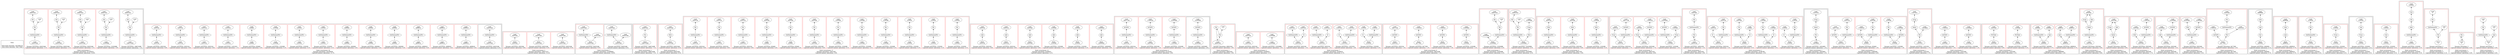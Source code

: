 strict digraph {
rankdir=BT
subgraph {
Stats [shape=plaintext]
cluster=true
label="Total loads executed: 1307048276\nTotal stores executed: 768271869"
}
subgraph {
subgraph {
"0_0_47" [label="Phi"]
"0_0_100" [label="Phi"]
"0_0_47" -> "0_0_100"
"0_0_98" [label="Load\n40841043"]
"0_0_100" -> "0_0_98"
"0_0_48" [label="GetElementPtr"]
"0_0_48" -> "0_0_47"
{
rank=min
"0_0_49" [label="Load\n106674389"]
}
"0_0_49" -> "0_0_48"
"0_0_44" [label="Load\n1"]
"0_0_47" -> "0_0_44"
cluster=true
label="Dynamic executions: 106674389\nCaptured memory operations: 7.1%"
}
subgraph {
"0_1_47" [label="Phi"]
"0_1_100" [label="Phi"]
"0_1_47" -> "0_1_100"
"0_1_98" [label="Load\n40841043"]
"0_1_100" -> "0_1_98"
"0_1_51" [label="GetElementPtr"]
"0_1_51" -> "0_1_47"
{
rank=min
"0_1_52" [label="Load\n23263898"]
}
"0_1_52" -> "0_1_51"
"0_1_44" [label="Load\n1"]
"0_1_47" -> "0_1_44"
cluster=true
label="Dynamic executions: 23263898\nCaptured memory operations: 3.0%"
color=red
}
subgraph {
"0_2_47" [label="Phi"]
"0_2_100" [label="Phi"]
"0_2_47" -> "0_2_100"
"0_2_60" [label="GetElementPtr"]
"0_2_60" -> "0_2_47"
{
rank=min
"0_2_61" [label="Load\n65833346"]
}
"0_2_61" -> "0_2_60"
"0_2_98" [label="Load\n40841043"]
"0_2_100" -> "0_2_98"
"0_2_44" [label="Load\n1"]
"0_2_47" -> "0_2_44"
cluster=true
label="Dynamic executions: 65833346\nCaptured memory operations: 5.1%"
color=red
}
subgraph {
"0_3_47" [label="Phi"]
"0_3_100" [label="Phi"]
"0_3_47" -> "0_3_100"
"0_3_64" [label="GetElementPtr"]
"0_3_64" -> "0_3_47"
"0_3_98" [label="Load\n40841043"]
"0_3_100" -> "0_3_98"
{
rank=min
"0_3_65" [label="Load\n65833346"]
}
"0_3_65" -> "0_3_64"
"0_3_44" [label="Load\n1"]
"0_3_47" -> "0_3_44"
cluster=true
label="Dynamic executions: 65833346\nCaptured memory operations: 5.1%"
color=red
}
subgraph {
"0_4_47" [label="Phi"]
"0_4_100" [label="Phi"]
"0_4_47" -> "0_4_100"
"0_4_98" [label="Load\n40841043"]
"0_4_100" -> "0_4_98"
"0_4_67" [label="GetElementPtr"]
"0_4_67" -> "0_4_47"
"0_4_44" [label="Load\n1"]
"0_4_47" -> "0_4_44"
{
rank=min
"0_4_68" [label="Load\n65833346"]
}
"0_4_68" -> "0_4_67"
cluster=true
label="Dynamic executions: 65833346\nCaptured memory operations: 5.1%"
color=red
}
cluster=true
label="Static occurrences: 5\nDynamic executions: 327438325\nCaptured memory operations: 25.6%"
}
subgraph {
subgraph {
{
rank=min
"1_0_88" [label="Load\n65833346"]
}
"1_0_87" [label="GetElementPtr"]
"1_0_88" -> "1_0_87"
"1_0_86" [label="Load\n65833346"]
"1_0_87" -> "1_0_86"
cluster=true
label="Dynamic executions: 65833346\nCaptured memory operations: 6.3%"
}
subgraph {
{
rank=min
"1_6_245" [label="Load\n4999918"]
}
"1_6_244" [label="GetElementPtr"]
"1_6_245" -> "1_6_244"
"1_6_239" [label="Load\n4999918"]
"1_6_244" -> "1_6_239"
cluster=true
label="Dynamic executions: 4999918\nCaptured memory operations: 0.4%"
color=red
}
subgraph {
{
rank=min
"1_7_249" [label="Load\n4999918"]
}
"1_7_248" [label="GetElementPtr"]
"1_7_249" -> "1_7_248"
"1_7_239" [label="Load\n4999918"]
"1_7_248" -> "1_7_239"
cluster=true
label="Dynamic executions: 4999918\nCaptured memory operations: 0.4%"
color=red
}
subgraph {
{
rank=min
"1_8_252" [label="Load\n4999918"]
}
"1_8_251" [label="GetElementPtr"]
"1_8_252" -> "1_8_251"
"1_8_250" [label="Load\n4999918"]
"1_8_251" -> "1_8_250"
cluster=true
label="Dynamic executions: 4999918\nCaptured memory operations: 0.4%"
color=red
}
subgraph {
"1_9_263" [label="GetElementPtr"]
"1_9_258" [label="Load\n5000081"]
"1_9_263" -> "1_9_258"
{
rank=min
"1_9_264" [label="Load\n5000081"]
}
"1_9_264" -> "1_9_263"
cluster=true
label="Dynamic executions: 5000081\nCaptured memory operations: 0.4%"
color=red
}
subgraph {
"1_10_267" [label="GetElementPtr"]
"1_10_258" [label="Load\n5000081"]
"1_10_267" -> "1_10_258"
{
rank=min
"1_10_268" [label="Load\n5000081"]
}
"1_10_268" -> "1_10_267"
cluster=true
label="Dynamic executions: 5000081\nCaptured memory operations: 0.4%"
color=red
}
subgraph {
{
rank=min
"1_11_271" [label="Load\n5000081"]
}
"1_11_270" [label="GetElementPtr"]
"1_11_271" -> "1_11_270"
"1_11_269" [label="Load\n5000081"]
"1_11_270" -> "1_11_269"
cluster=true
label="Dynamic executions: 5000081\nCaptured memory operations: 0.4%"
color=red
}
subgraph {
"1_12_280" [label="GetElementPtr"]
"1_12_279" [label="Load\n2326391"]
"1_12_280" -> "1_12_279"
{
rank=min
"1_12_281" [label="Load\n2326391"]
}
"1_12_281" -> "1_12_280"
cluster=true
label="Dynamic executions: 2326391\nCaptured memory operations: 0.2%"
color=red
}
subgraph {
"1_13_339" [label="GetElementPtr"]
"1_13_338" [label="Load\n2326391"]
"1_13_339" -> "1_13_338"
{
rank=min
"1_13_340" [label="Load\n2326391"]
}
"1_13_340" -> "1_13_339"
cluster=true
label="Dynamic executions: 2326391\nCaptured memory operations: 0.2%"
color=red
}
subgraph {
"1_14_413" [label="GetElementPtr"]
"1_14_412" [label="Load\n2326389"]
"1_14_413" -> "1_14_412"
{
rank=min
"1_14_414" [label="Load\n2326389"]
}
"1_14_414" -> "1_14_413"
cluster=true
label="Dynamic executions: 2326389\nCaptured memory operations: 0.2%"
color=red
}
subgraph {
{
rank=min
"1_15_476" [label="Load\n828465"]
}
"1_15_475" [label="GetElementPtr"]
"1_15_476" -> "1_15_475"
"1_15_474" [label="Load\n828465"]
"1_15_475" -> "1_15_474"
cluster=true
label="Dynamic executions: 828465\nCaptured memory operations: 0.0%"
color=red
}
subgraph {
{
rank=min
"1_16_494" [label="Load\n11631951"]
}
"1_16_493" [label="GetElementPtr"]
"1_16_494" -> "1_16_493"
"1_16_492" [label="Load\n11631951"]
"1_16_493" -> "1_16_492"
cluster=true
label="Dynamic executions: 11631951\nCaptured memory operations: 1.1%"
color=red
}
subgraph {
"1_17_506" [label="GetElementPtr"]
"1_17_505" [label="Load\n9305554"]
"1_17_506" -> "1_17_505"
{
rank=min
"1_17_507" [label="Load\n9305554"]
}
"1_17_507" -> "1_17_506"
cluster=true
label="Dynamic executions: 9305554\nCaptured memory operations: 0.8%"
color=red
}
subgraph {
{
rank=min
"1_18_547" [label="Load\n9305554"]
}
"1_18_546" [label="GetElementPtr"]
"1_18_547" -> "1_18_546"
"1_18_545" [label="Load\n9305554"]
"1_18_546" -> "1_18_545"
cluster=true
label="Dynamic executions: 9305554\nCaptured memory operations: 0.8%"
color=red
}
subgraph {
"1_19_583" [label="GetElementPtr"]
"1_19_582" [label="Load\n9305556"]
"1_19_583" -> "1_19_582"
{
rank=min
"1_19_584" [label="Load\n9305556"]
}
"1_19_584" -> "1_19_583"
cluster=true
label="Dynamic executions: 9305556\nCaptured memory operations: 0.8%"
color=red
}
cluster=true
label="Static occurrences: 20\nDynamic executions: 143189595\nCaptured memory operations: 13.7%"
}
subgraph {
subgraph {
{
rank=min
"2_1_66" [label="Store\n65833346"]
}
"2_1_65" [label="Load\n65833346"]
"2_1_66" -> "2_1_65"
cluster=true
label="Dynamic executions: 65833346\nCaptured memory operations: 6.3%"
color=red
}
subgraph {
{
rank=min
"2_2_69" [label="Store\n65833346"]
}
"2_2_68" [label="Load\n65833346"]
"2_2_69" -> "2_2_68"
cluster=true
label="Dynamic executions: 65833346\nCaptured memory operations: 6.3%"
color=red
}
subgraph {
{
rank=min
"2_3_303" [label="Store\n9305564"]
}
"2_3_301" [label="Load\n9305564"]
"2_3_303" -> "2_3_301"
cluster=true
label="Dynamic executions: 9305564\nCaptured memory operations: 0.8%"
color=red
}
cluster=true
label="Static occurrences: 5\nDynamic executions: 140972257\nCaptured memory operations: 13.5%"
}
subgraph {
subgraph {
"3_0_92" [label="GetElementPtr"]
"3_0_91" [label="Load\n65833346"]
"3_0_92" -> "3_0_91"
{
rank=min
"3_0_93" [label="Store\n65833346"]
}
"3_0_93" -> "3_0_92"
"3_0_90" [label="Load\n65833346"]
"3_0_93" -> "3_0_90"
cluster=true
label="Dynamic executions: 65833346\nCaptured memory operations: 9.5%"
}
subgraph {
{
rank=min
"3_1_96" [label="Store\n65833346"]
}
"3_1_95" [label="GetElementPtr"]
"3_1_96" -> "3_1_95"
"3_1_94" [label="Load\n65833346"]
"3_1_96" -> "3_1_94"
"3_1_91" [label="Load\n65833346"]
"3_1_95" -> "3_1_91"
cluster=true
label="Dynamic executions: 65833346\nCaptured memory operations: 9.5%"
color=red
}
cluster=true
label="Static occurrences: 2\nDynamic executions: 131666692\nCaptured memory operations: 19.0%"
}
subgraph {
subgraph {
{
rank=min
"4_0_101" [label="Store\n106674389"]
}
"4_0_100" [label="Phi"]
"4_0_101" -> "4_0_100"
"4_0_98" [label="Load\n40841043"]
"4_0_100" -> "4_0_98"
cluster=true
label="Dynamic executions: 106674389\nCaptured memory operations: 7.1%"
color=red
}
cluster=true
label="Static occurrences: 2\nDynamic executions: 106674389\nCaptured memory operations: 7.1%"
}
subgraph {
subgraph {
{
rank=min
"5_0_63" [label="Store\n65833346"]
}
"5_0_62" [label="SExt"]
"5_0_63" -> "5_0_62"
"5_0_61" [label="Load\n65833346"]
"5_0_62" -> "5_0_61"
cluster=true
label="Dynamic executions: 65833346\nCaptured memory operations: 6.3%"
color=red
}
cluster=true
label="Static occurrences: 1\nDynamic executions: 65833346\nCaptured memory operations: 6.3%"
}
subgraph {
subgraph {
"6_5_315" [label="Phi"]
"6_5_313" [label="Load\n2326391"]
"6_5_315" -> "6_5_313"
{
rank=min
"6_5_328" [label="Load\n2326391"]
}
"6_5_327" [label="GetElementPtr"]
"6_5_328" -> "6_5_327"
"6_5_327" -> "6_5_315"
cluster=true
label="Dynamic executions: 2326391\nCaptured memory operations: 0.2%"
color=red
}
subgraph {
"6_6_315" [label="Phi"]
"6_6_313" [label="Load\n2326391"]
"6_6_315" -> "6_6_313"
"6_6_332" [label="GetElementPtr"]
"6_6_332" -> "6_6_315"
{
rank=min
"6_6_333" [label="Load\n2326391"]
}
"6_6_333" -> "6_6_332"
cluster=true
label="Dynamic executions: 2326391\nCaptured memory operations: 0.2%"
color=red
}
subgraph {
{
rank=min
"6_7_337" [label="Load\n2326391"]
}
"6_7_336" [label="GetElementPtr"]
"6_7_337" -> "6_7_336"
"6_7_315" [label="Phi"]
"6_7_313" [label="Load\n2326391"]
"6_7_315" -> "6_7_313"
"6_7_336" -> "6_7_315"
cluster=true
label="Dynamic executions: 2326391\nCaptured memory operations: 0.2%"
color=red
}
subgraph {
"6_8_389" [label="Phi"]
"6_8_387" [label="Load\n2326389"]
"6_8_389" -> "6_8_387"
"6_8_401" [label="GetElementPtr"]
"6_8_401" -> "6_8_389"
{
rank=min
"6_8_402" [label="Load\n2326389"]
}
"6_8_402" -> "6_8_401"
cluster=true
label="Dynamic executions: 2326389\nCaptured memory operations: 0.2%"
color=red
}
subgraph {
"6_9_389" [label="Phi"]
"6_9_387" [label="Load\n2326389"]
"6_9_389" -> "6_9_387"
{
rank=min
"6_9_407" [label="Load\n2326389"]
}
"6_9_406" [label="GetElementPtr"]
"6_9_407" -> "6_9_406"
"6_9_406" -> "6_9_389"
cluster=true
label="Dynamic executions: 2326389\nCaptured memory operations: 0.2%"
color=red
}
subgraph {
"6_10_410" [label="GetElementPtr"]
"6_10_389" [label="Phi"]
"6_10_410" -> "6_10_389"
{
rank=min
"6_10_411" [label="Load\n2326389"]
}
"6_10_411" -> "6_10_410"
"6_10_387" [label="Load\n2326389"]
"6_10_389" -> "6_10_387"
cluster=true
label="Dynamic executions: 2326389\nCaptured memory operations: 0.2%"
color=red
}
subgraph {
"6_11_451" [label="Phi"]
"6_11_449" [label="Load\n9305560"]
"6_11_451" -> "6_11_449"
{
rank=min
"6_11_464" [label="Load\n9305560"]
}
"6_11_463" [label="GetElementPtr"]
"6_11_464" -> "6_11_463"
"6_11_463" -> "6_11_451"
cluster=true
label="Dynamic executions: 9305560\nCaptured memory operations: 0.8%"
color=red
}
subgraph {
{
rank=min
"6_12_469" [label="Load\n828465"]
}
"6_12_468" [label="GetElementPtr"]
"6_12_469" -> "6_12_468"
"6_12_451" [label="Phi"]
"6_12_449" [label="Load\n9305560"]
"6_12_451" -> "6_12_449"
"6_12_468" -> "6_12_451"
cluster=true
label="Dynamic executions: 828465\nCaptured memory operations: 0.4%"
color=red
}
subgraph {
"6_13_451" [label="Phi"]
"6_13_449" [label="Load\n9305560"]
"6_13_451" -> "6_13_449"
{
rank=min
"6_13_473" [label="Load\n828465"]
}
"6_13_472" [label="GetElementPtr"]
"6_13_473" -> "6_13_472"
"6_13_472" -> "6_13_451"
cluster=true
label="Dynamic executions: 828465\nCaptured memory operations: 0.4%"
color=red
}
subgraph {
"6_14_522" [label="Phi"]
"6_14_520" [label="Load\n9305554"]
"6_14_522" -> "6_14_520"
"6_14_534" [label="GetElementPtr"]
"6_14_534" -> "6_14_522"
{
rank=min
"6_14_535" [label="Load\n9305554"]
}
"6_14_535" -> "6_14_534"
cluster=true
label="Dynamic executions: 9305554\nCaptured memory operations: 0.8%"
color=red
}
subgraph {
{
rank=min
"6_15_540" [label="Load\n9305554"]
}
"6_15_539" [label="GetElementPtr"]
"6_15_540" -> "6_15_539"
"6_15_522" [label="Phi"]
"6_15_520" [label="Load\n9305554"]
"6_15_522" -> "6_15_520"
"6_15_539" -> "6_15_522"
cluster=true
label="Dynamic executions: 9305554\nCaptured memory operations: 0.8%"
color=red
}
subgraph {
"6_16_522" [label="Phi"]
"6_16_520" [label="Load\n9305554"]
"6_16_522" -> "6_16_520"
"6_16_543" [label="GetElementPtr"]
"6_16_543" -> "6_16_522"
{
rank=min
"6_16_544" [label="Load\n9305554"]
}
"6_16_544" -> "6_16_543"
cluster=true
label="Dynamic executions: 9305554\nCaptured memory operations: 0.8%"
color=red
}
cluster=true
label="Static occurrences: 17\nDynamic executions: 52837492\nCaptured memory operations: 5.9%"
}
subgraph {
subgraph {
"7_4_218" [label="Add"]
"7_4_217" [label="Load\n10000000"]
"7_4_218" -> "7_4_217"
{
rank=min
"7_4_219" [label="Store\n10000000"]
}
"7_4_219" -> "7_4_218"
cluster=true
label="Dynamic executions: 10000000\nCaptured memory operations: 0.9%"
color=red
}
subgraph {
"7_6_321" [label="Add"]
"7_6_320" [label="Load\n2326391"]
"7_6_321" -> "7_6_320"
{
rank=min
"7_6_322" [label="Store\n2326391"]
}
"7_6_322" -> "7_6_321"
cluster=true
label="Dynamic executions: 2326391\nCaptured memory operations: 0.2%"
color=red
}
subgraph {
"7_7_395" [label="Add"]
"7_7_394" [label="Load\n2326389"]
"7_7_395" -> "7_7_394"
{
rank=min
"7_7_396" [label="Store\n2326389"]
}
"7_7_396" -> "7_7_395"
cluster=true
label="Dynamic executions: 2326389\nCaptured memory operations: 0.2%"
color=red
}
subgraph {
"7_8_457" [label="Add"]
"7_8_456" [label="Load\n9305560"]
"7_8_457" -> "7_8_456"
{
rank=min
"7_8_458" [label="Store\n9305560"]
}
"7_8_458" -> "7_8_457"
cluster=true
label="Dynamic executions: 9305560\nCaptured memory operations: 0.8%"
color=red
}
subgraph {
"7_9_528" [label="Add"]
"7_9_527" [label="Load\n9305554"]
"7_9_528" -> "7_9_527"
{
rank=min
"7_9_529" [label="Store\n9305554"]
}
"7_9_529" -> "7_9_528"
cluster=true
label="Dynamic executions: 9305554\nCaptured memory operations: 0.8%"
color=red
}
subgraph {
"7_11_580" [label="Add"]
"7_11_579" [label="Load\n9305556"]
"7_11_580" -> "7_11_579"
{
rank=min
"7_11_581" [label="Store\n9305556"]
}
"7_11_581" -> "7_11_580"
cluster=true
label="Dynamic executions: 9305556\nCaptured memory operations: 0.8%"
color=red
}
cluster=true
label="Static occurrences: 12\nDynamic executions: 42569451\nCaptured memory operations: 4.1%"
}
subgraph {
subgraph {
"8_0_373" [label="GetElementPtr"]
"8_0_372" [label="IntToPtr"]
"8_0_373" -> "8_0_372"
{
rank=min
"8_0_374" [label="Load\n20282682"]
}
"8_0_374" -> "8_0_373"
"8_0_369" [label="Load\n23263900"]
"8_0_372" -> "8_0_369"
cluster=true
label="Dynamic executions: 20282682\nCaptured memory operations: 2.0%"
}
subgraph {
"8_1_380" [label="GetElementPtr"]
"8_1_372" [label="IntToPtr"]
"8_1_380" -> "8_1_372"
{
rank=min
"8_1_381" [label="Load\n2326389"]
}
"8_1_381" -> "8_1_380"
"8_1_369" [label="Load\n23263900"]
"8_1_372" -> "8_1_369"
cluster=true
label="Dynamic executions: 2326389\nCaptured memory operations: 1.2%"
color=red
}
subgraph {
"8_2_430" [label="IntToPtr"]
"8_2_427" [label="Load\n17956293"]
"8_2_430" -> "8_2_427"
{
rank=min
"8_2_443" [label="Load\n9305560"]
}
"8_2_442" [label="GetElementPtr"]
"8_2_443" -> "8_2_442"
"8_2_442" -> "8_2_430"
cluster=true
label="Dynamic executions: 9305560\nCaptured memory operations: 1.3%"
color=red
}
subgraph {
"8_3_513" [label="GetElementPtr"]
"8_3_511" [label="IntToPtr"]
"8_3_513" -> "8_3_511"
"8_3_502" [label="Load\n18611108"]
"8_3_511" -> "8_3_502"
{
rank=min
"8_3_514" [label="Load\n9305554"]
}
"8_3_514" -> "8_3_513"
cluster=true
label="Dynamic executions: 9305554\nCaptured memory operations: 1.3%"
color=red
}
cluster=true
label="Static occurrences: 4\nDynamic executions: 41220185\nCaptured memory operations: 5.9%"
}
subgraph {
subgraph {
"9_0_47" [label="Phi"]
"9_0_100" [label="Phi"]
"9_0_47" -> "9_0_100"
{
rank=min
"9_0_98" [label="Load\n40841043"]
}
"9_0_98" -> "9_0_47"
"9_0_100" -> "9_0_98"
"9_0_44" [label="Load\n1"]
"9_0_47" -> "9_0_44"
cluster=true
label="Dynamic executions: 40841043\nCaptured memory operations: 1.9%"
color=red
}
cluster=true
label="Static occurrences: 1\nDynamic executions: 40841043\nCaptured memory operations: 1.9%"
}
subgraph {
subgraph {
{
rank=min
"10_0_53" [label="Load\n23263898"]
}
"10_0_52" [label="Load\n23263898"]
"10_0_53" -> "10_0_52"
cluster=true
label="Dynamic executions: 23263898\nCaptured memory operations: 2.2%"
color=red
}
subgraph {
{
rank=min
"10_3_587" [label="Load\n9305556"]
}
"10_3_582" [label="Load\n9305556"]
"10_3_587" -> "10_3_582"
cluster=true
label="Dynamic executions: 9305556\nCaptured memory operations: 0.8%"
color=red
}
cluster=true
label="Static occurrences: 4\nDynamic executions: 32569455\nCaptured memory operations: 3.1%"
}
subgraph {
subgraph {
"11_3_282" [label="Or"]
"11_3_281" [label="Load\n2326391"]
"11_3_282" -> "11_3_281"
"11_3_280" [label="GetElementPtr"]
"11_3_279" [label="Load\n2326391"]
"11_3_280" -> "11_3_279"
{
rank=min
"11_3_283" [label="Store\n2326391"]
}
"11_3_283" -> "11_3_282"
"11_3_283" -> "11_3_280"
cluster=true
label="Dynamic executions: 2326391\nCaptured memory operations: 0.3%"
color=red
}
subgraph {
"11_4_495" [label="Or"]
"11_4_494" [label="Load\n11631951"]
"11_4_495" -> "11_4_494"
"11_4_493" [label="GetElementPtr"]
"11_4_492" [label="Load\n11631951"]
"11_4_493" -> "11_4_492"
{
rank=min
"11_4_496" [label="Store\n11631951"]
}
"11_4_496" -> "11_4_495"
"11_4_496" -> "11_4_493"
cluster=true
label="Dynamic executions: 11631951\nCaptured memory operations: 1.6%"
color=red
}
subgraph {
"11_5_506" [label="GetElementPtr"]
"11_5_505" [label="Load\n9305554"]
"11_5_506" -> "11_5_505"
{
rank=min
"11_5_509" [label="Store\n9305554"]
}
"11_5_509" -> "11_5_506"
"11_5_508" [label="Or"]
"11_5_509" -> "11_5_508"
"11_5_507" [label="Load\n9305554"]
"11_5_508" -> "11_5_507"
cluster=true
label="Dynamic executions: 9305554\nCaptured memory operations: 1.3%"
color=red
}
subgraph {
"11_6_583" [label="GetElementPtr"]
"11_6_582" [label="Load\n9305556"]
"11_6_583" -> "11_6_582"
{
rank=min
"11_6_586" [label="Store\n9305556"]
}
"11_6_586" -> "11_6_583"
"11_6_585" [label="Or"]
"11_6_586" -> "11_6_585"
"11_6_584" [label="Load\n9305556"]
"11_6_585" -> "11_6_584"
cluster=true
label="Dynamic executions: 9305556\nCaptured memory operations: 1.3%"
color=red
}
cluster=true
label="Static occurrences: 7\nDynamic executions: 32569453\nCaptured memory operations: 4.7%"
}
subgraph {
subgraph {
{
rank=min
"12_0_397" [label="Store\n2326389"]
}
"12_0_372" [label="IntToPtr"]
"12_0_397" -> "12_0_372"
"12_0_369" [label="Load\n23263900"]
"12_0_372" -> "12_0_369"
cluster=true
label="Dynamic executions: 2326389\nCaptured memory operations: 1.2%"
color=red
}
subgraph {
"12_2_430" [label="IntToPtr"]
"12_2_427" [label="Load\n17956293"]
"12_2_430" -> "12_2_427"
{
rank=min
"12_2_459" [label="Store\n9305560"]
}
"12_2_459" -> "12_2_430"
cluster=true
label="Dynamic executions: 9305560\nCaptured memory operations: 1.3%"
color=red
}
subgraph {
"12_3_430" [label="IntToPtr"]
"12_3_427" [label="Load\n17956293"]
"12_3_430" -> "12_3_427"
{
rank=min
"12_3_479" [label="Store\n8477095"]
}
"12_3_479" -> "12_3_430"
cluster=true
label="Dynamic executions: 8477095\nCaptured memory operations: 1.2%"
color=red
}
subgraph {
"12_4_511" [label="IntToPtr"]
"12_4_502" [label="Load\n18611108"]
"12_4_511" -> "12_4_502"
{
rank=min
"12_4_530" [label="Store\n9305554"]
}
"12_4_530" -> "12_4_511"
cluster=true
label="Dynamic executions: 9305554\nCaptured memory operations: 1.3%"
color=red
}
cluster=true
label="Static occurrences: 6\nDynamic executions: 29414598\nCaptured memory operations: 7.1%"
}
subgraph {
subgraph {
{
rank=min
"13_0_54" [label="Store\n23263898"]
}
"13_0_53" [label="Load\n23263898"]
"13_0_54" -> "13_0_53"
"13_0_47" [label="Phi"]
"13_0_100" [label="Phi"]
"13_0_47" -> "13_0_100"
"13_0_98" [label="Load\n40841043"]
"13_0_100" -> "13_0_98"
"13_0_51" [label="GetElementPtr"]
"13_0_51" -> "13_0_47"
"13_0_54" -> "13_0_51"
"13_0_44" [label="Load\n1"]
"13_0_47" -> "13_0_44"
cluster=true
label="Dynamic executions: 23263898\nCaptured memory operations: 4.2%"
color=red
}
cluster=true
label="Static occurrences: 1\nDynamic executions: 23263898\nCaptured memory operations: 4.2%"
}
subgraph {
subgraph {
"14_0_55" [label="ICmp"]
"14_0_53" [label="Load\n23263898"]
"14_0_55" -> "14_0_53"
"14_0_47" [label="Phi"]
"14_0_100" [label="Phi"]
"14_0_47" -> "14_0_100"
"14_0_48" [label="GetElementPtr"]
"14_0_48" -> "14_0_47"
{
rank=min
"14_0_57" [label="Store\n23263898"]
}
"14_0_57" -> "14_0_48"
"14_0_56" [label="ZExt"]
"14_0_57" -> "14_0_56"
"14_0_98" [label="Load\n40841043"]
"14_0_100" -> "14_0_98"
"14_0_44" [label="Load\n1"]
"14_0_47" -> "14_0_44"
"14_0_56" -> "14_0_55"
cluster=true
label="Dynamic executions: 23263898\nCaptured memory operations: 4.2%"
color=red
}
cluster=true
label="Static occurrences: 1\nDynamic executions: 23263898\nCaptured memory operations: 4.2%"
}
subgraph {
subgraph {
"15_1_385" [label="SExt"]
"15_1_381" [label="Load\n2326389"]
"15_1_385" -> "15_1_381"
{
rank=min
"15_1_387" [label="Load\n2326389"]
}
"15_1_386" [label="GetElementPtr"]
"15_1_387" -> "15_1_386"
"15_1_386" -> "15_1_385"
cluster=true
label="Dynamic executions: 2326389\nCaptured memory operations: 0.2%"
color=red
}
subgraph {
"15_2_447" [label="SExt"]
"15_2_443" [label="Load\n9305560"]
"15_2_447" -> "15_2_443"
"15_2_448" [label="GetElementPtr"]
"15_2_448" -> "15_2_447"
{
rank=min
"15_2_449" [label="Load\n9305560"]
}
"15_2_449" -> "15_2_448"
cluster=true
label="Dynamic executions: 9305560\nCaptured memory operations: 0.8%"
color=red
}
subgraph {
"15_3_519" [label="GetElementPtr"]
"15_3_518" [label="SExt"]
"15_3_519" -> "15_3_518"
{
rank=min
"15_3_520" [label="Load\n9305554"]
}
"15_3_520" -> "15_3_519"
"15_3_514" [label="Load\n9305554"]
"15_3_518" -> "15_3_514"
cluster=true
label="Dynamic executions: 9305554\nCaptured memory operations: 0.8%"
color=red
}
cluster=true
label="Static occurrences: 4\nDynamic executions: 20937503\nCaptured memory operations: 2.0%"
}
subgraph {
subgraph {
"16_0_380" [label="GetElementPtr"]
"16_0_372" [label="IntToPtr"]
"16_0_380" -> "16_0_372"
{
rank=min
"16_0_400" [label="Store\n2326389"]
}
"16_0_399" [label="Trunc"]
"16_0_400" -> "16_0_399"
"16_0_400" -> "16_0_380"
"16_0_398" [label="Load\n2326389"]
"16_0_399" -> "16_0_398"
"16_0_369" [label="Load\n23263900"]
"16_0_372" -> "16_0_369"
cluster=true
label="Dynamic executions: 2326389\nCaptured memory operations: 1.3%"
color=red
}
subgraph {
{
rank=min
"16_1_462" [label="Store\n9305560"]
}
"16_1_461" [label="Trunc"]
"16_1_462" -> "16_1_461"
"16_1_430" [label="IntToPtr"]
"16_1_427" [label="Load\n17956293"]
"16_1_430" -> "16_1_427"
"16_1_460" [label="Load\n9305560"]
"16_1_461" -> "16_1_460"
"16_1_442" [label="GetElementPtr"]
"16_1_462" -> "16_1_442"
"16_1_442" -> "16_1_430"
cluster=true
label="Dynamic executions: 9305560\nCaptured memory operations: 1.7%"
color=red
}
subgraph {
{
rank=min
"16_2_533" [label="Store\n9305554"]
}
"16_2_532" [label="Trunc"]
"16_2_533" -> "16_2_532"
"16_2_531" [label="Load\n9305554"]
"16_2_532" -> "16_2_531"
"16_2_511" [label="IntToPtr"]
"16_2_502" [label="Load\n18611108"]
"16_2_511" -> "16_2_502"
"16_2_513" [label="GetElementPtr"]
"16_2_513" -> "16_2_511"
"16_2_533" -> "16_2_513"
cluster=true
label="Dynamic executions: 9305554\nCaptured memory operations: 1.7%"
color=red
}
cluster=true
label="Static occurrences: 3\nDynamic executions: 20937503\nCaptured memory operations: 4.9%"
}
subgraph {
subgraph {
"17_3_451" [label="Phi"]
"17_3_449" [label="Load\n9305560"]
"17_3_451" -> "17_3_449"
"17_3_481" [label="Phi"]
"17_3_463" [label="GetElementPtr"]
"17_3_481" -> "17_3_463"
"17_3_463" -> "17_3_451"
{
rank=min
"17_3_482" [label="Load\n16954190"]
}
"17_3_481" -> "17_3_482"
"17_3_482" -> "17_3_481"
cluster=true
label="Dynamic executions: 16954190\nCaptured memory operations: 1.2%"
color=red
}
cluster=true
label="Static occurrences: 5\nDynamic executions: 16954190\nCaptured memory operations: 1.9%"
}
subgraph {
subgraph {
"18_1_334" [label="Or"]
"18_1_333" [label="Load\n2326391"]
"18_1_334" -> "18_1_333"
"18_1_315" [label="Phi"]
"18_1_313" [label="Load\n2326391"]
"18_1_315" -> "18_1_313"
{
rank=min
"18_1_335" [label="Store\n2326391"]
}
"18_1_335" -> "18_1_334"
"18_1_332" [label="GetElementPtr"]
"18_1_335" -> "18_1_332"
"18_1_332" -> "18_1_315"
cluster=true
label="Dynamic executions: 2326391\nCaptured memory operations: 0.3%"
color=red
}
subgraph {
{
rank=min
"18_2_409" [label="Store\n2326389"]
}
"18_2_406" [label="GetElementPtr"]
"18_2_409" -> "18_2_406"
"18_2_408" [label="Or"]
"18_2_407" [label="Load\n2326389"]
"18_2_408" -> "18_2_407"
"18_2_389" [label="Phi"]
"18_2_387" [label="Load\n2326389"]
"18_2_389" -> "18_2_387"
"18_2_406" -> "18_2_389"
"18_2_409" -> "18_2_408"
cluster=true
label="Dynamic executions: 2326389\nCaptured memory operations: 0.3%"
color=red
}
subgraph {
"18_3_451" [label="Phi"]
"18_3_449" [label="Load\n9305560"]
"18_3_451" -> "18_3_449"
"18_3_468" [label="GetElementPtr"]
"18_3_468" -> "18_3_451"
{
rank=min
"18_3_471" [label="Store\n828465"]
}
"18_3_471" -> "18_3_468"
"18_3_470" [label="Or"]
"18_3_471" -> "18_3_470"
"18_3_469" [label="Load\n828465"]
"18_3_470" -> "18_3_469"
cluster=true
label="Dynamic executions: 828465\nCaptured memory operations: 0.5%"
color=red
}
subgraph {
"18_4_541" [label="Or"]
"18_4_540" [label="Load\n9305554"]
"18_4_541" -> "18_4_540"
{
rank=min
"18_4_542" [label="Store\n9305554"]
}
"18_4_539" [label="GetElementPtr"]
"18_4_542" -> "18_4_539"
"18_4_522" [label="Phi"]
"18_4_520" [label="Load\n9305554"]
"18_4_522" -> "18_4_520"
"18_4_539" -> "18_4_522"
"18_4_542" -> "18_4_541"
cluster=true
label="Dynamic executions: 9305554\nCaptured memory operations: 1.3%"
color=red
}
cluster=true
label="Static occurrences: 5\nDynamic executions: 14786799\nCaptured memory operations: 2.5%"
}
subgraph {
subgraph {
"19_0_359" [label="ICmp"]
"19_0_358" [label="Load\n11631951"]
"19_0_359" -> "19_0_358"
"19_0_360" [label="Select"]
"19_0_360" -> "19_0_359"
{
rank=min
"19_0_364" [label="Load\n13624893"]
}
"19_0_363" [label="Phi"]
"19_0_364" -> "19_0_363"
"19_0_363" -> "19_0_364"
"19_0_363" -> "19_0_360"
cluster=true
label="Dynamic executions: 13624893\nCaptured memory operations: 1.2%"
}
cluster=true
label="Static occurrences: 1\nDynamic executions: 13624893\nCaptured memory operations: 1.2%"
}
subgraph {
subgraph {
"20_0_389" [label="Phi"]
"20_0_387" [label="Load\n2326389"]
"20_0_389" -> "20_0_387"
"20_0_401" [label="GetElementPtr"]
"20_0_401" -> "20_0_389"
{
rank=min
"20_0_405" [label="Store\n2326389"]
}
"20_0_405" -> "20_0_401"
"20_0_372" [label="IntToPtr"]
"20_0_369" [label="Load\n23263900"]
"20_0_372" -> "20_0_369"
"20_0_405" -> "20_0_372"
cluster=true
label="Dynamic executions: 2326389\nCaptured memory operations: 1.3%"
color=red
}
subgraph {
"20_1_430" [label="IntToPtr"]
"20_1_427" [label="Load\n17956293"]
"20_1_430" -> "20_1_427"
{
rank=min
"20_1_467" [label="Store\n828465"]
}
"20_1_467" -> "20_1_430"
"20_1_451" [label="Phi"]
"20_1_449" [label="Load\n9305560"]
"20_1_451" -> "20_1_449"
"20_1_463" [label="GetElementPtr"]
"20_1_463" -> "20_1_451"
"20_1_467" -> "20_1_463"
cluster=true
label="Dynamic executions: 828465\nCaptured memory operations: 1.3%"
color=red
}
subgraph {
{
rank=min
"20_2_538" [label="Store\n9305554"]
}
"20_2_511" [label="IntToPtr"]
"20_2_538" -> "20_2_511"
"20_2_502" [label="Load\n18611108"]
"20_2_511" -> "20_2_502"
"20_2_522" [label="Phi"]
"20_2_520" [label="Load\n9305554"]
"20_2_522" -> "20_2_520"
"20_2_534" [label="GetElementPtr"]
"20_2_534" -> "20_2_522"
"20_2_538" -> "20_2_534"
cluster=true
label="Dynamic executions: 9305554\nCaptured memory operations: 1.7%"
color=red
}
cluster=true
label="Static occurrences: 3\nDynamic executions: 12460408\nCaptured memory operations: 4.4%"
}
subgraph {
subgraph {
"21_0_359" [label="ICmp"]
"21_0_358" [label="Load\n11631951"]
"21_0_359" -> "21_0_358"
"21_0_360" [label="Select"]
"21_0_360" -> "21_0_359"
{
rank=min
"21_0_367" [label="Store\n11631951"]
}
"21_0_363" [label="Phi"]
"21_0_367" -> "21_0_363"
"21_0_364" [label="Load\n13624893"]
"21_0_363" -> "21_0_364"
"21_0_363" -> "21_0_360"
cluster=true
label="Dynamic executions: 11631951\nCaptured memory operations: 1.7%"
color=red
}
cluster=true
label="Static occurrences: 1\nDynamic executions: 11631951\nCaptured memory operations: 1.7%"
}
subgraph {
subgraph {
{
rank=min
"22_0_377" [label="Load\n2326389"]
}
"22_0_372" [label="IntToPtr"]
"22_0_377" -> "22_0_372"
"22_0_369" [label="Load\n23263900"]
"22_0_372" -> "22_0_369"
cluster=true
label="Dynamic executions: 2326389\nCaptured memory operations: 1.2%"
color=red
}
subgraph {
"22_1_430" [label="IntToPtr"]
"22_1_427" [label="Load\n17956293"]
"22_1_430" -> "22_1_427"
{
rank=min
"22_1_431" [label="Load\n9305560"]
}
"22_1_431" -> "22_1_430"
cluster=true
label="Dynamic executions: 9305560\nCaptured memory operations: 1.3%"
color=red
}
cluster=true
label="Static occurrences: 2\nDynamic executions: 11631949\nCaptured memory operations: 2.5%"
}
subgraph {
subgraph {
"23_0_378" [label="PtrToInt"]
"23_0_377" [label="Load\n2326389"]
"23_0_378" -> "23_0_377"
{
rank=min
"23_0_379" [label="Store\n2326389"]
}
"23_0_379" -> "23_0_378"
cluster=true
label="Dynamic executions: 2326389\nCaptured memory operations: 0.2%"
color=red
}
subgraph {
{
rank=min
"23_1_433" [label="Store\n9305560"]
}
"23_1_432" [label="PtrToInt"]
"23_1_433" -> "23_1_432"
"23_1_431" [label="Load\n9305560"]
"23_1_432" -> "23_1_431"
cluster=true
label="Dynamic executions: 9305560\nCaptured memory operations: 0.8%"
color=red
}
cluster=true
label="Static occurrences: 2\nDynamic executions: 11631949\nCaptured memory operations: 1.1%"
}
subgraph {
subgraph {
{
rank=min
"24_0_247" [label="Store\n4999918"]
}
"24_0_246" [label="And"]
"24_0_247" -> "24_0_246"
"24_0_245" [label="Load\n4999918"]
"24_0_246" -> "24_0_245"
"24_0_244" [label="GetElementPtr"]
"24_0_247" -> "24_0_244"
"24_0_239" [label="Load\n4999918"]
"24_0_244" -> "24_0_239"
cluster=true
label="Dynamic executions: 4999918\nCaptured memory operations: 0.7%"
color=red
}
subgraph {
{
rank=min
"24_1_266" [label="Store\n5000081"]
}
"24_1_263" [label="GetElementPtr"]
"24_1_266" -> "24_1_263"
"24_1_265" [label="And"]
"24_1_266" -> "24_1_265"
"24_1_264" [label="Load\n5000081"]
"24_1_265" -> "24_1_264"
"24_1_258" [label="Load\n5000081"]
"24_1_263" -> "24_1_258"
cluster=true
label="Dynamic executions: 5000081\nCaptured memory operations: 0.7%"
color=red
}
cluster=true
label="Static occurrences: 2\nDynamic executions: 9999999\nCaptured memory operations: 1.4%"
}
subgraph {
subgraph {
"25_0_297" [label="ICmp"]
"25_0_295" [label="Load\n9305564"]
"25_0_297" -> "25_0_295"
"25_0_298" [label="Select"]
"25_0_298" -> "25_0_297"
"25_0_300" [label="GetElementPtr"]
"25_0_300" -> "25_0_298"
{
rank=min
"25_0_301" [label="Load\n9305564"]
}
"25_0_301" -> "25_0_300"
"25_0_296" [label="Add"]
"25_0_296" -> "25_0_295"
"25_0_298" -> "25_0_296"
cluster=true
label="Dynamic executions: 9305564\nCaptured memory operations: 0.8%"
color=red
}
cluster=true
label="Static occurrences: 1\nDynamic executions: 9305564\nCaptured memory operations: 0.8%"
}
subgraph {
subgraph {
{
rank=min
"26_0_299" [label="Store\n9305564"]
}
"26_0_298" [label="Select"]
"26_0_299" -> "26_0_298"
"26_0_297" [label="ICmp"]
"26_0_295" [label="Load\n9305564"]
"26_0_297" -> "26_0_295"
"26_0_298" -> "26_0_297"
"26_0_296" [label="Add"]
"26_0_296" -> "26_0_295"
"26_0_298" -> "26_0_296"
cluster=true
label="Dynamic executions: 9305564\nCaptured memory operations: 0.8%"
color=red
}
cluster=true
label="Static occurrences: 1\nDynamic executions: 9305564\nCaptured memory operations: 0.8%"
}
subgraph {
subgraph {
"27_0_430" [label="IntToPtr"]
"27_0_427" [label="Load\n17956293"]
"27_0_430" -> "27_0_427"
"27_0_437" [label="SExt"]
"27_0_436" [label="Load\n9305560"]
"27_0_437" -> "27_0_436"
{
rank=min
"27_0_439" [label="Store\n9305560"]
}
"27_0_438" [label="GetElementPtr"]
"27_0_439" -> "27_0_438"
"27_0_439" -> "27_0_437"
"27_0_438" -> "27_0_430"
cluster=true
label="Dynamic executions: 9305560\nCaptured memory operations: 1.7%"
color=red
}
cluster=true
label="Static occurrences: 1\nDynamic executions: 9305560\nCaptured memory operations: 1.7%"
}
subgraph {
subgraph {
"28_0_440" [label="Add"]
"28_0_374" [label="Load\n20282682"]
"28_0_440" -> "28_0_374"
{
rank=min
"28_0_441" [label="Store\n9305560"]
}
"28_0_441" -> "28_0_440"
"28_0_373" [label="GetElementPtr"]
"28_0_372" [label="IntToPtr"]
"28_0_373" -> "28_0_372"
"28_0_441" -> "28_0_373"
"28_0_369" [label="Load\n23263900"]
"28_0_372" -> "28_0_369"
cluster=true
label="Dynamic executions: 9305560\nCaptured memory operations: 2.5%"
color=red
}
cluster=true
label="Static occurrences: 1\nDynamic executions: 9305560\nCaptured memory operations: 2.5%"
}
subgraph {
subgraph {
"29_0_434" [label="SExt"]
"29_0_374" [label="Load\n20282682"]
"29_0_434" -> "29_0_374"
{
rank=min
"29_0_436" [label="Load\n9305560"]
}
"29_0_435" [label="GetElementPtr"]
"29_0_436" -> "29_0_435"
"29_0_435" -> "29_0_434"
"29_0_372" [label="IntToPtr"]
"29_0_369" [label="Load\n23263900"]
"29_0_372" -> "29_0_369"
"29_0_435" -> "29_0_372"
cluster=true
label="Dynamic executions: 9305560\nCaptured memory operations: 2.5%"
color=red
}
cluster=true
label="Static occurrences: 1\nDynamic executions: 9305560\nCaptured memory operations: 2.5%"
}
subgraph {
subgraph {
"30_1_430" [label="IntToPtr"]
"30_1_427" [label="Load\n17956293"]
"30_1_430" -> "30_1_427"
"30_1_451" [label="Phi"]
"30_1_449" [label="Load\n9305560"]
"30_1_451" -> "30_1_449"
"30_1_481" [label="Phi"]
"30_1_463" [label="GetElementPtr"]
"30_1_481" -> "30_1_463"
"30_1_463" -> "30_1_451"
{
rank=min
"30_1_485" [label="Store\n8477095"]
}
"30_1_485" -> "30_1_481"
"30_1_485" -> "30_1_430"
"30_1_482" [label="Load\n16954190"]
"30_1_481" -> "30_1_482"
cluster=true
label="Dynamic executions: 8477095\nCaptured memory operations: 2.5%"
color=red
}
cluster=true
label="Static occurrences: 3\nDynamic executions: 8477095\nCaptured memory operations: 5.1%"
}
subgraph {
subgraph {
"31_0_256" [label="Xor"]
"31_0_236" [label="And"]
"31_0_256" -> "31_0_236"
"31_0_235" [label="LShr"]
"31_0_232" [label="Load\n9999999"]
"31_0_235" -> "31_0_232"
{
rank=min
"31_0_257" [label="Store\n5000081"]
}
"31_0_257" -> "31_0_256"
"31_0_236" -> "31_0_235"
cluster=true
label="Dynamic executions: 5000081\nCaptured memory operations: 0.7%"
}
cluster=true
label="Static occurrences: 1\nDynamic executions: 5000081\nCaptured memory operations: 0.7%"
}
subgraph {
subgraph {
{
rank=min
"32_0_238" [label="Store\n4999918"]
}
"32_0_236" [label="And"]
"32_0_238" -> "32_0_236"
"32_0_235" [label="LShr"]
"32_0_232" [label="Load\n9999999"]
"32_0_235" -> "32_0_232"
"32_0_236" -> "32_0_235"
cluster=true
label="Dynamic executions: 4999918\nCaptured memory operations: 0.7%"
color=red
}
cluster=true
label="Static occurrences: 1\nDynamic executions: 4999918\nCaptured memory operations: 0.7%"
}
subgraph {
subgraph {
"33_1_315" [label="Phi"]
"33_1_313" [label="Load\n2326391"]
"33_1_315" -> "33_1_313"
{
rank=min
"33_1_331" [label="Store\n2326391"]
}
"33_1_327" [label="GetElementPtr"]
"33_1_331" -> "33_1_327"
"33_1_327" -> "33_1_315"
cluster=true
label="Dynamic executions: 2326391\nCaptured memory operations: 0.2%"
color=red
}
cluster=true
label="Static occurrences: 2\nDynamic executions: 2326391\nCaptured memory operations: 0.2%"
}
subgraph {
subgraph {
"34_1_325" [label="Trunc"]
"34_1_324" [label="Load\n2326391"]
"34_1_325" -> "34_1_324"
{
rank=min
"34_1_326" [label="Store\n2326391"]
}
"34_1_326" -> "34_1_325"
cluster=true
label="Dynamic executions: 2326391\nCaptured memory operations: 0.2%"
color=red
}
cluster=true
label="Static occurrences: 2\nDynamic executions: 2326391\nCaptured memory operations: 0.2%"
}
subgraph {
subgraph {
{
rank=min
"35_0_290" [label="Store\n2326391"]
}
"35_0_288" [label="Trunc"]
"35_0_290" -> "35_0_288"
"35_0_286" [label="Sub"]
"35_0_285" [label="Load\n2326391"]
"35_0_286" -> "35_0_285"
"35_0_288" -> "35_0_286"
cluster=true
label="Dynamic executions: 2326391\nCaptured memory operations: 0.2%"
}
cluster=true
label="Static occurrences: 1\nDynamic executions: 2326391\nCaptured memory operations: 0.2%"
}
subgraph {
subgraph {
{
rank=min
"36_0_287" [label="Store\n2326391"]
}
"36_0_286" [label="Sub"]
"36_0_287" -> "36_0_286"
"36_0_285" [label="Load\n2326391"]
"36_0_286" -> "36_0_285"
cluster=true
label="Dynamic executions: 2326391\nCaptured memory operations: 0.2%"
color=red
}
cluster=true
label="Static occurrences: 1\nDynamic executions: 2326391\nCaptured memory operations: 0.2%"
}
subgraph {
subgraph {
"37_0_312" [label="GetElementPtr"]
"37_0_311" [label="AShr"]
"37_0_312" -> "37_0_311"
"37_0_310" [label="Shl"]
"37_0_286" [label="Sub"]
"37_0_310" -> "37_0_286"
"37_0_285" [label="Load\n2326391"]
"37_0_286" -> "37_0_285"
"37_0_311" -> "37_0_310"
{
rank=min
"37_0_313" [label="Load\n2326391"]
}
"37_0_313" -> "37_0_312"
cluster=true
label="Dynamic executions: 2326391\nCaptured memory operations: 0.2%"
color=red
}
cluster=true
label="Static occurrences: 1\nDynamic executions: 2326391\nCaptured memory operations: 0.2%"
}
subgraph {
subgraph {
"38_0_181" [label="GetElementPtr"]
"38_0_169" [label="Phi"]
"38_0_181" -> "38_0_169"
"38_0_199" [label="Phi"]
"38_0_200" [label="Load\n0"]
"38_0_199" -> "38_0_200"
"38_0_199" -> "38_0_181"
"38_0_167" [label="Load\n0"]
"38_0_169" -> "38_0_167"
{
rank=min
"38_0_203" [label="Store\n0"]
}
"38_0_203" -> "38_0_199"
cluster=true
label="Dynamic executions: 0\nCaptured memory operations: 0.0%"
color=red
}
cluster=true
label="Static occurrences: 2\nDynamic executions: 0\nCaptured memory operations: 0.1%"
}
subgraph {
subgraph {
{
rank=min
"39_0_212" [label="Load\n0"]
}
"39_0_211" [label="Phi"]
"39_0_212" -> "39_0_211"
"39_0_211" -> "39_0_212"
cluster=true
label="Dynamic executions: 0\nCaptured memory operations: 0.0%"
color=red
}
cluster=true
label="Static occurrences: 1\nDynamic executions: 0\nCaptured memory operations: 0.0%"
}
subgraph {
subgraph {
"40_0_141" [label="Phi"]
"40_0_139" [label="Load\n0"]
"40_0_141" -> "40_0_139"
{
rank=min
"40_0_149" [label="Store\n0"]
}
"40_0_146" [label="GetElementPtr"]
"40_0_149" -> "40_0_146"
"40_0_148" [label="And"]
"40_0_147" [label="Load\n0"]
"40_0_148" -> "40_0_147"
"40_0_146" -> "40_0_141"
"40_0_149" -> "40_0_148"
cluster=true
label="Dynamic executions: 0\nCaptured memory operations: 0.0%"
color=red
}
cluster=true
label="Static occurrences: 1\nDynamic executions: 0\nCaptured memory operations: 0.0%"
}
}
